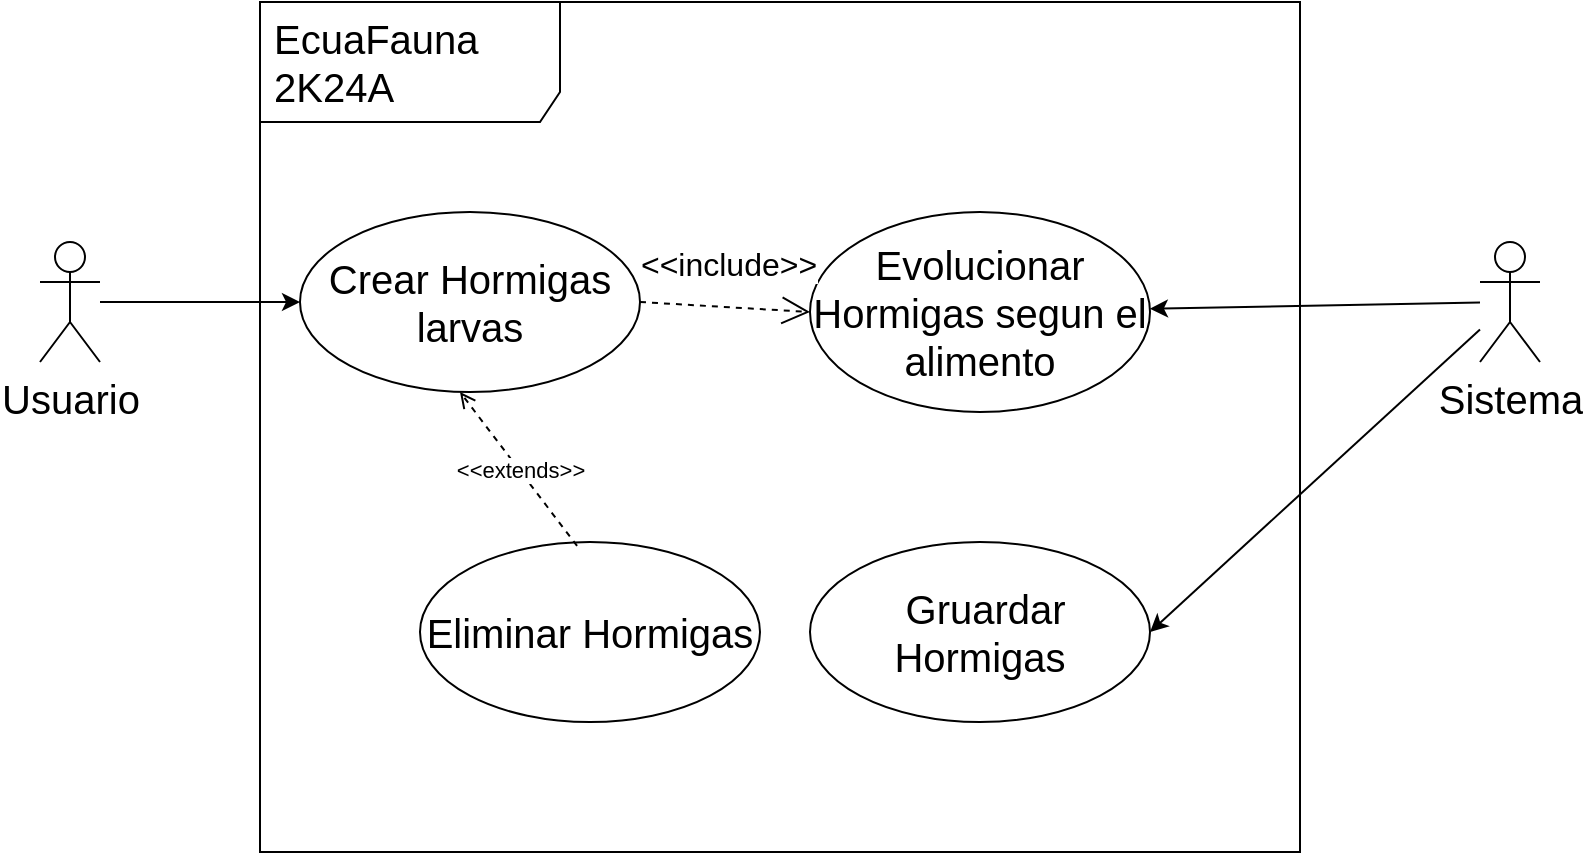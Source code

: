 <mxfile>
    <diagram id="u6mARD2z6hc0mRG2zNkf" name="Page-1">
        <mxGraphModel dx="1129" dy="519" grid="1" gridSize="10" guides="1" tooltips="1" connect="1" arrows="1" fold="1" page="1" pageScale="1" pageWidth="850" pageHeight="1100" math="0" shadow="0">
            <root>
                <mxCell id="0"/>
                <mxCell id="1" parent="0"/>
                <mxCell id="2" value="EcuaFauna 2K24A" style="shape=umlFrame;whiteSpace=wrap;html=1;width=150;height=60;boundedLbl=1;verticalAlign=middle;align=left;spacingLeft=5;hachureGap=4;fontFamily=Helvetica;fontSize=20;fontStyle=0" parent="1" vertex="1">
                    <mxGeometry x="150" y="170" width="520" height="425" as="geometry"/>
                </mxCell>
                <mxCell id="3" style="edgeStyle=none;hachureGap=4;html=1;fontFamily=Helvetica;fontSize=16;" parent="1" source="6" target="11" edge="1">
                    <mxGeometry relative="1" as="geometry">
                        <Array as="points"/>
                    </mxGeometry>
                </mxCell>
                <mxCell id="29" style="edgeStyle=none;html=1;entryX=1;entryY=0.5;entryDx=0;entryDy=0;" edge="1" parent="1" source="6" target="28">
                    <mxGeometry relative="1" as="geometry"/>
                </mxCell>
                <mxCell id="6" value="Sistema" style="shape=umlActor;verticalLabelPosition=bottom;verticalAlign=top;html=1;hachureGap=4;fontFamily=Helvetica;fontSize=20;" parent="1" vertex="1">
                    <mxGeometry x="760" y="290" width="30" height="60" as="geometry"/>
                </mxCell>
                <mxCell id="8" style="edgeStyle=none;hachureGap=4;html=1;entryX=0;entryY=0.5;entryDx=0;entryDy=0;fontFamily=Helvetica;fontSize=16;" parent="1" source="9" target="10" edge="1">
                    <mxGeometry relative="1" as="geometry"/>
                </mxCell>
                <mxCell id="9" value="Usuario" style="shape=umlActor;verticalLabelPosition=bottom;verticalAlign=top;html=1;hachureGap=4;fontFamily=Helvetica;fontSize=20;" parent="1" vertex="1">
                    <mxGeometry x="40" y="290" width="30" height="60" as="geometry"/>
                </mxCell>
                <mxCell id="10" value="Crear Hormigas larvas" style="ellipse;whiteSpace=wrap;html=1;hachureGap=4;fontFamily=Helvetica;fontSize=20;" parent="1" vertex="1">
                    <mxGeometry x="170" y="275" width="170" height="90" as="geometry"/>
                </mxCell>
                <mxCell id="11" value="Evolucionar Hormigas segun el alimento" style="ellipse;whiteSpace=wrap;html=1;hachureGap=4;fontFamily=Helvetica;fontSize=20;" parent="1" vertex="1">
                    <mxGeometry x="425" y="275" width="170" height="100" as="geometry"/>
                </mxCell>
                <mxCell id="12" value="&amp;lt;&amp;lt;include&amp;gt;&amp;gt;" style="endArrow=open;endSize=12;dashed=1;html=1;hachureGap=4;fontFamily=Helvetica;fontSize=16;entryX=0;entryY=0.5;entryDx=0;entryDy=0;exitX=1;exitY=0.5;exitDx=0;exitDy=0;" parent="1" source="10" target="11" edge="1">
                    <mxGeometry x="0.039" y="22" width="160" relative="1" as="geometry">
                        <mxPoint x="220" y="370" as="sourcePoint"/>
                        <mxPoint x="610" y="420" as="targetPoint"/>
                        <mxPoint x="-1" as="offset"/>
                        <Array as="points"/>
                    </mxGeometry>
                </mxCell>
                <mxCell id="26" value="Eliminar Hormigas" style="ellipse;whiteSpace=wrap;html=1;hachureGap=4;fontFamily=Helvetica;fontSize=20;" parent="1" vertex="1">
                    <mxGeometry x="230" y="440" width="170" height="90" as="geometry"/>
                </mxCell>
                <mxCell id="27" value="&amp;lt;&amp;lt;extends&amp;gt;&amp;gt;" style="edgeStyle=none;html=1;dashed=1;endArrow=open;endFill=0;exitX=0.462;exitY=0.022;exitDx=0;exitDy=0;exitPerimeter=0;" edge="1" parent="1" source="26">
                    <mxGeometry x="-0.014" relative="1" as="geometry">
                        <mxPoint as="offset"/>
                        <mxPoint x="306.777" y="414.444" as="sourcePoint"/>
                        <mxPoint x="249.996" y="365.002" as="targetPoint"/>
                    </mxGeometry>
                </mxCell>
                <mxCell id="28" value="&amp;nbsp;Gruardar Hormigas" style="ellipse;whiteSpace=wrap;html=1;hachureGap=4;fontFamily=Helvetica;fontSize=20;" vertex="1" parent="1">
                    <mxGeometry x="425" y="440" width="170" height="90" as="geometry"/>
                </mxCell>
            </root>
        </mxGraphModel>
    </diagram>
</mxfile>